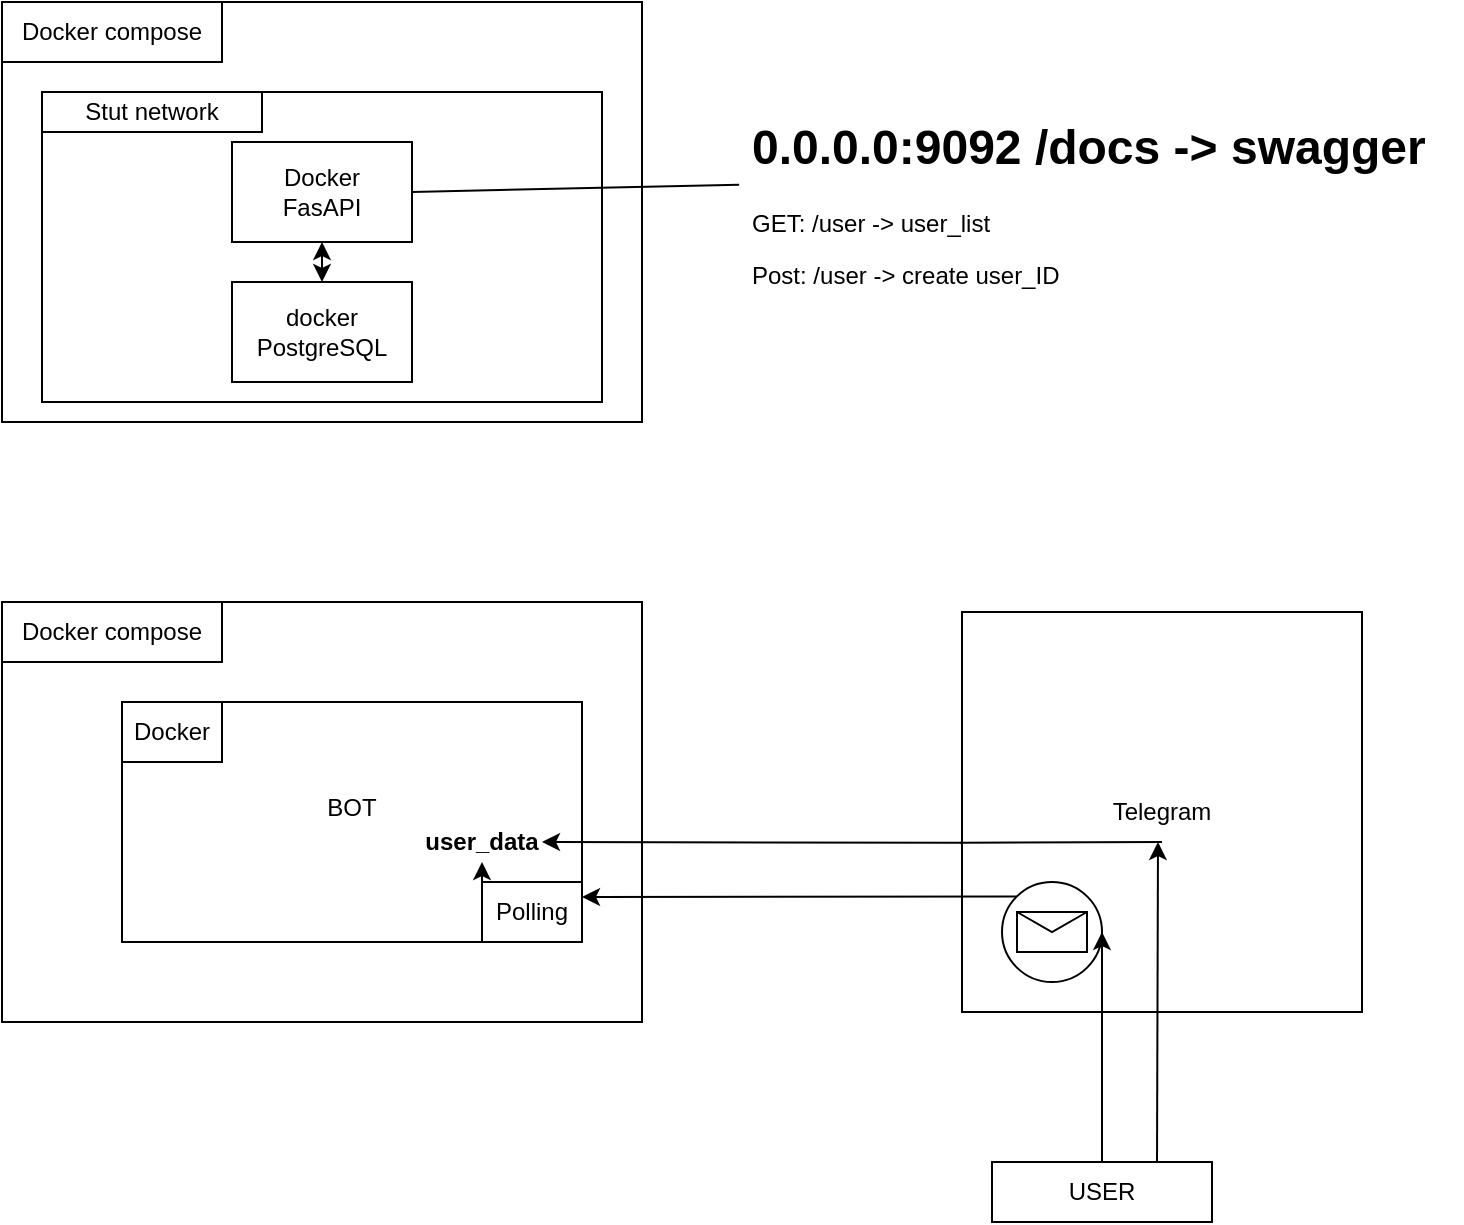 <mxfile version="13.8.1" type="github">
  <diagram name="Page-1" id="2a216829-ef6e-dabb-86c1-c78162f3ba2b">
    <mxGraphModel dx="1021" dy="567" grid="1" gridSize="10" guides="1" tooltips="1" connect="1" arrows="1" fold="1" page="1" pageScale="1" pageWidth="850" pageHeight="1100" background="#ffffff" math="0" shadow="0">
      <root>
        <mxCell id="0" />
        <mxCell id="1" parent="0" />
        <mxCell id="bS_ErLABFyQAtliABfWz-30" value="" style="rounded=0;whiteSpace=wrap;html=1;" vertex="1" parent="1">
          <mxGeometry x="580" y="470" width="200" height="60" as="geometry" />
        </mxCell>
        <mxCell id="bS_ErLABFyQAtliABfWz-23" value="" style="rounded=0;whiteSpace=wrap;html=1;shadow=0;" vertex="1" parent="1">
          <mxGeometry x="590" y="555" width="120" height="60" as="geometry" />
        </mxCell>
        <mxCell id="bS_ErLABFyQAtliABfWz-19" value="Telegram" style="whiteSpace=wrap;html=1;aspect=fixed;shadow=0;" vertex="1" parent="1">
          <mxGeometry x="580" y="425" width="200" height="200" as="geometry" />
        </mxCell>
        <mxCell id="bS_ErLABFyQAtliABfWz-1" value="&lt;p style=&quot;line-height: 100%&quot;&gt;dddd&lt;/p&gt;" style="rounded=0;whiteSpace=wrap;html=1;shadow=0;" vertex="1" parent="1">
          <mxGeometry x="100" y="120" width="320" height="210" as="geometry" />
        </mxCell>
        <mxCell id="bS_ErLABFyQAtliABfWz-2" value="" style="rounded=0;whiteSpace=wrap;html=1;" vertex="1" parent="1">
          <mxGeometry x="120" y="165" width="280" height="155" as="geometry" />
        </mxCell>
        <mxCell id="bS_ErLABFyQAtliABfWz-3" value="Docker compose" style="rounded=0;whiteSpace=wrap;html=1;shadow=0;" vertex="1" parent="1">
          <mxGeometry x="100" y="120" width="110" height="30" as="geometry" />
        </mxCell>
        <mxCell id="bS_ErLABFyQAtliABfWz-4" value="Stut network" style="rounded=0;whiteSpace=wrap;html=1;shadow=0;" vertex="1" parent="1">
          <mxGeometry x="120" y="165" width="110" height="20" as="geometry" />
        </mxCell>
        <mxCell id="bS_ErLABFyQAtliABfWz-5" value="Docker&lt;br&gt;FasAPI" style="rounded=0;whiteSpace=wrap;html=1;" vertex="1" parent="1">
          <mxGeometry x="215" y="190" width="90" height="50" as="geometry" />
        </mxCell>
        <mxCell id="bS_ErLABFyQAtliABfWz-6" value="docker&lt;br&gt;PostgreSQL" style="rounded=0;whiteSpace=wrap;html=1;" vertex="1" parent="1">
          <mxGeometry x="215" y="260" width="90" height="50" as="geometry" />
        </mxCell>
        <mxCell id="bS_ErLABFyQAtliABfWz-8" value="" style="endArrow=classic;startArrow=classic;html=1;entryX=0.5;entryY=1;entryDx=0;entryDy=0;exitX=0.5;exitY=0;exitDx=0;exitDy=0;" edge="1" parent="1" source="bS_ErLABFyQAtliABfWz-6" target="bS_ErLABFyQAtliABfWz-5">
          <mxGeometry width="50" height="50" relative="1" as="geometry">
            <mxPoint x="450" y="290" as="sourcePoint" />
            <mxPoint x="500" y="240" as="targetPoint" />
          </mxGeometry>
        </mxCell>
        <mxCell id="bS_ErLABFyQAtliABfWz-9" value="&lt;h1&gt;0.0.0.0:9092 /docs -&amp;gt; swagger&lt;/h1&gt;&lt;p&gt;GET: /user -&amp;gt; user_list&lt;/p&gt;&lt;p&gt;Post: /user -&amp;gt; create user_ID&lt;/p&gt;" style="text;html=1;strokeColor=none;fillColor=none;spacing=5;spacingTop=-20;whiteSpace=wrap;overflow=hidden;rounded=0;shadow=0;" vertex="1" parent="1">
          <mxGeometry x="470" y="172.5" width="360" height="105" as="geometry" />
        </mxCell>
        <mxCell id="bS_ErLABFyQAtliABfWz-10" value="" style="endArrow=none;html=1;entryX=-0.004;entryY=0.37;entryDx=0;entryDy=0;exitX=1;exitY=0.5;exitDx=0;exitDy=0;entryPerimeter=0;" edge="1" parent="1" source="bS_ErLABFyQAtliABfWz-5" target="bS_ErLABFyQAtliABfWz-9">
          <mxGeometry width="50" height="50" relative="1" as="geometry">
            <mxPoint x="450" y="290" as="sourcePoint" />
            <mxPoint x="500" y="240" as="targetPoint" />
            <Array as="points" />
          </mxGeometry>
        </mxCell>
        <mxCell id="bS_ErLABFyQAtliABfWz-11" value="&lt;p style=&quot;line-height: 100%&quot;&gt;dddd&lt;/p&gt;" style="rounded=0;whiteSpace=wrap;html=1;shadow=0;" vertex="1" parent="1">
          <mxGeometry x="100" y="420" width="320" height="210" as="geometry" />
        </mxCell>
        <mxCell id="bS_ErLABFyQAtliABfWz-12" value="Docker compose" style="rounded=0;whiteSpace=wrap;html=1;shadow=0;" vertex="1" parent="1">
          <mxGeometry x="100" y="420" width="110" height="30" as="geometry" />
        </mxCell>
        <mxCell id="bS_ErLABFyQAtliABfWz-13" value="BOT&lt;br&gt;&lt;br&gt;" style="rounded=0;whiteSpace=wrap;html=1;" vertex="1" parent="1">
          <mxGeometry x="160" y="470" width="230" height="120" as="geometry" />
        </mxCell>
        <mxCell id="bS_ErLABFyQAtliABfWz-14" value="Docker" style="rounded=0;whiteSpace=wrap;html=1;shadow=0;" vertex="1" parent="1">
          <mxGeometry x="160" y="470" width="50" height="30" as="geometry" />
        </mxCell>
        <mxCell id="bS_ErLABFyQAtliABfWz-15" value="user_data" style="text;html=1;strokeColor=none;fillColor=none;align=center;verticalAlign=middle;whiteSpace=wrap;rounded=0;shadow=0;fontStyle=1" vertex="1" parent="1">
          <mxGeometry x="320" y="530" width="40" height="20" as="geometry" />
        </mxCell>
        <mxCell id="bS_ErLABFyQAtliABfWz-16" value="Polling" style="rounded=0;whiteSpace=wrap;html=1;shadow=0;" vertex="1" parent="1">
          <mxGeometry x="340" y="560" width="50" height="30" as="geometry" />
        </mxCell>
        <mxCell id="bS_ErLABFyQAtliABfWz-20" value="" style="shape=mxgraph.bpmn.shape;html=1;verticalLabelPosition=bottom;labelBackgroundColor=#ffffff;verticalAlign=top;align=center;perimeter=ellipsePerimeter;outlineConnect=0;outline=standard;symbol=message;shadow=0;" vertex="1" parent="1">
          <mxGeometry x="600" y="560" width="50" height="50" as="geometry" />
        </mxCell>
        <mxCell id="bS_ErLABFyQAtliABfWz-22" value="" style="endArrow=classic;html=1;entryX=1;entryY=0.25;entryDx=0;entryDy=0;exitX=0.145;exitY=0.145;exitDx=0;exitDy=0;exitPerimeter=0;" edge="1" parent="1" source="bS_ErLABFyQAtliABfWz-20" target="bS_ErLABFyQAtliABfWz-16">
          <mxGeometry width="50" height="50" relative="1" as="geometry">
            <mxPoint x="450" y="710" as="sourcePoint" />
            <mxPoint x="500" y="660" as="targetPoint" />
          </mxGeometry>
        </mxCell>
        <mxCell id="bS_ErLABFyQAtliABfWz-24" value="USER" style="rounded=0;whiteSpace=wrap;html=1;shadow=0;" vertex="1" parent="1">
          <mxGeometry x="595" y="700" width="110" height="30" as="geometry" />
        </mxCell>
        <mxCell id="bS_ErLABFyQAtliABfWz-25" value="" style="endArrow=classic;html=1;exitX=0;exitY=0;exitDx=0;exitDy=0;" edge="1" parent="1" source="bS_ErLABFyQAtliABfWz-16">
          <mxGeometry width="50" height="50" relative="1" as="geometry">
            <mxPoint x="617.25" y="577.25" as="sourcePoint" />
            <mxPoint x="340" y="550" as="targetPoint" />
          </mxGeometry>
        </mxCell>
        <mxCell id="bS_ErLABFyQAtliABfWz-26" value="" style="endArrow=classic;html=1;entryX=1;entryY=0.5;entryDx=0;entryDy=0;exitX=0.5;exitY=0;exitDx=0;exitDy=0;" edge="1" parent="1" source="bS_ErLABFyQAtliABfWz-24" target="bS_ErLABFyQAtliABfWz-20">
          <mxGeometry width="50" height="50" relative="1" as="geometry">
            <mxPoint x="617.25" y="577.25" as="sourcePoint" />
            <mxPoint x="400" y="577.5" as="targetPoint" />
          </mxGeometry>
        </mxCell>
        <mxCell id="bS_ErLABFyQAtliABfWz-27" value="" style="endArrow=classic;html=1;exitX=-0.002;exitY=0.577;exitDx=0;exitDy=0;exitPerimeter=0;" edge="1" parent="1" source="bS_ErLABFyQAtliABfWz-19">
          <mxGeometry width="50" height="50" relative="1" as="geometry">
            <mxPoint x="560" y="525" as="sourcePoint" />
            <mxPoint x="370" y="540" as="targetPoint" />
            <Array as="points" />
          </mxGeometry>
        </mxCell>
        <mxCell id="bS_ErLABFyQAtliABfWz-29" value="" style="endArrow=classic;html=1;exitX=0.75;exitY=0;exitDx=0;exitDy=0;" edge="1" parent="1" source="bS_ErLABFyQAtliABfWz-24">
          <mxGeometry width="50" height="50" relative="1" as="geometry">
            <mxPoint x="660.0" y="710" as="sourcePoint" />
            <mxPoint x="678" y="540" as="targetPoint" />
            <Array as="points" />
          </mxGeometry>
        </mxCell>
        <mxCell id="bS_ErLABFyQAtliABfWz-31" value="" style="endArrow=none;html=1;entryX=-0.005;entryY=0.577;entryDx=0;entryDy=0;entryPerimeter=0;" edge="1" parent="1" target="bS_ErLABFyQAtliABfWz-19">
          <mxGeometry width="50" height="50" relative="1" as="geometry">
            <mxPoint x="680" y="540" as="sourcePoint" />
            <mxPoint x="580" y="530" as="targetPoint" />
          </mxGeometry>
        </mxCell>
      </root>
    </mxGraphModel>
  </diagram>
</mxfile>
